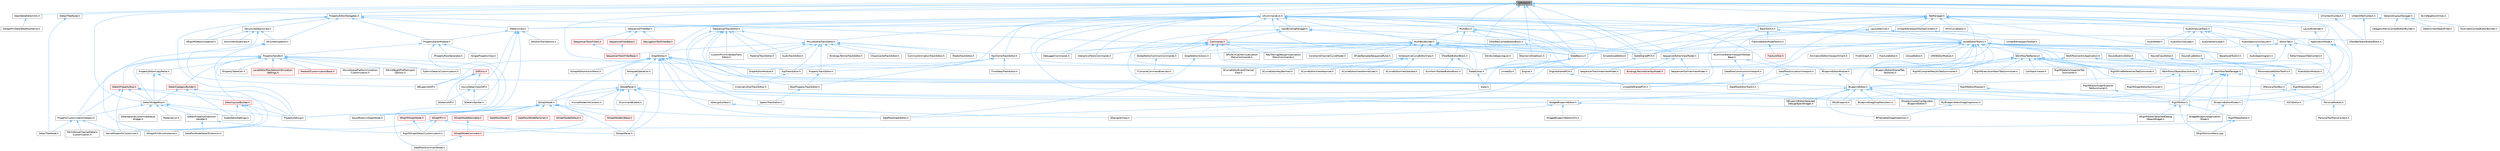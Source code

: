 digraph "UIAction.h"
{
 // INTERACTIVE_SVG=YES
 // LATEX_PDF_SIZE
  bgcolor="transparent";
  edge [fontname=Helvetica,fontsize=10,labelfontname=Helvetica,labelfontsize=10];
  node [fontname=Helvetica,fontsize=10,shape=box,height=0.2,width=0.4];
  Node1 [id="Node000001",label="UIAction.h",height=0.2,width=0.4,color="gray40", fillcolor="grey60", style="filled", fontcolor="black",tooltip=" "];
  Node1 -> Node2 [id="edge1_Node000001_Node000002",dir="back",color="steelblue1",style="solid",tooltip=" "];
  Node2 [id="Node000002",label="DataTableEditorUtils.h",height=0.2,width=0.4,color="grey40", fillcolor="white", style="filled",URL="$d6/d6f/DataTableEditorUtils_8h.html",tooltip=" "];
  Node2 -> Node3 [id="edge2_Node000002_Node000003",dir="back",color="steelblue1",style="solid",tooltip=" "];
  Node3 [id="Node000003",label="SGraphPinDataTableRowName.h",height=0.2,width=0.4,color="grey40", fillcolor="white", style="filled",URL="$d3/d40/SGraphPinDataTableRowName_8h.html",tooltip=" "];
  Node1 -> Node4 [id="edge3_Node000001_Node000004",dir="back",color="steelblue1",style="solid",tooltip=" "];
  Node4 [id="Node000004",label="DetailWidgetRow.h",height=0.2,width=0.4,color="grey40", fillcolor="white", style="filled",URL="$d4/d4d/DetailWidgetRow_8h.html",tooltip=" "];
  Node4 -> Node5 [id="edge4_Node000004_Node000005",dir="back",color="steelblue1",style="solid",tooltip=" "];
  Node5 [id="Node000005",label="AudioEditorSettings.h",height=0.2,width=0.4,color="grey40", fillcolor="white", style="filled",URL="$da/d86/AudioEditorSettings_8h.html",tooltip=" "];
  Node4 -> Node6 [id="edge5_Node000004_Node000006",dir="back",color="steelblue1",style="solid",tooltip=" "];
  Node6 [id="Node000006",label="IDetailPropertyExtension\lHandler.h",height=0.2,width=0.4,color="grey40", fillcolor="white", style="filled",URL="$d6/d81/IDetailPropertyExtensionHandler_8h.html",tooltip=" "];
  Node6 -> Node7 [id="edge6_Node000006_Node000007",dir="back",color="steelblue1",style="solid",tooltip=" "];
  Node7 [id="Node000007",label="DataflowNodeDetailExtension.h",height=0.2,width=0.4,color="grey40", fillcolor="white", style="filled",URL="$d5/d08/DataflowNodeDetailExtension_8h.html",tooltip=" "];
  Node6 -> Node8 [id="edge7_Node000006_Node000008",dir="back",color="steelblue1",style="solid",tooltip=" "];
  Node8 [id="Node000008",label="RigVMGraphDetailCustomization.h",height=0.2,width=0.4,color="grey40", fillcolor="white", style="filled",URL="$da/d8c/RigVMGraphDetailCustomization_8h.html",tooltip=" "];
  Node4 -> Node9 [id="edge8_Node000004_Node000009",dir="back",color="steelblue1",style="solid",tooltip=" "];
  Node9 [id="Node000009",label="MaterialList.h",height=0.2,width=0.4,color="grey40", fillcolor="white", style="filled",URL="$df/d0c/MaterialList_8h.html",tooltip=" "];
  Node4 -> Node10 [id="edge9_Node000004_Node000010",dir="back",color="steelblue1",style="solid",tooltip=" "];
  Node10 [id="Node000010",label="PropertyCustomizationHelpers.h",height=0.2,width=0.4,color="grey40", fillcolor="white", style="filled",URL="$d7/dd0/PropertyCustomizationHelpers_8h.html",tooltip=" "];
  Node10 -> Node11 [id="edge10_Node000010_Node000011",dir="back",color="steelblue1",style="solid",tooltip=" "];
  Node11 [id="Node000011",label="DetailTreeNode.h",height=0.2,width=0.4,color="grey40", fillcolor="white", style="filled",URL="$d8/d32/DetailTreeNode_8h.html",tooltip=" "];
  Node10 -> Node12 [id="edge11_Node000010_Node000012",dir="back",color="steelblue1",style="solid",tooltip=" "];
  Node12 [id="Node000012",label="GameModeInfoCustomizer.h",height=0.2,width=0.4,color="grey40", fillcolor="white", style="filled",URL="$d5/df3/GameModeInfoCustomizer_8h.html",tooltip=" "];
  Node10 -> Node13 [id="edge12_Node000010_Node000013",dir="back",color="steelblue1",style="solid",tooltip=" "];
  Node13 [id="Node000013",label="PerlinNoiseChannelDetails\lCustomization.h",height=0.2,width=0.4,color="grey40", fillcolor="white", style="filled",URL="$d6/df3/PerlinNoiseChannelDetailsCustomization_8h.html",tooltip=" "];
  Node4 -> Node14 [id="edge13_Node000004_Node000014",dir="back",color="steelblue1",style="solid",tooltip=" "];
  Node14 [id="Node000014",label="PropertyEditing.h",height=0.2,width=0.4,color="grey40", fillcolor="white", style="filled",URL="$d9/d30/PropertyEditing_8h.html",tooltip=" "];
  Node4 -> Node15 [id="edge14_Node000004_Node000015",dir="back",color="steelblue1",style="solid",tooltip=" "];
  Node15 [id="Node000015",label="SStandaloneCustomizedValue\lWidget.h",height=0.2,width=0.4,color="grey40", fillcolor="white", style="filled",URL="$d9/dd7/SStandaloneCustomizedValueWidget_8h.html",tooltip=" "];
  Node1 -> Node16 [id="edge15_Node000001_Node000016",dir="back",color="steelblue1",style="solid",tooltip=" "];
  Node16 [id="Node000016",label="DetailsDisplayManager.h",height=0.2,width=0.4,color="grey40", fillcolor="white", style="filled",URL="$d3/db6/DetailsDisplayManager_8h.html",tooltip=" "];
  Node16 -> Node17 [id="edge16_Node000016_Node000017",dir="back",color="steelblue1",style="solid",tooltip=" "];
  Node17 [id="Node000017",label="CategoryMenuComboButtonBuilder.h",height=0.2,width=0.4,color="grey40", fillcolor="white", style="filled",URL="$df/d7b/CategoryMenuComboButtonBuilder_8h.html",tooltip=" "];
  Node16 -> Node18 [id="edge17_Node000016_Node000018",dir="back",color="steelblue1",style="solid",tooltip=" "];
  Node18 [id="Node000018",label="DetailsViewObjectFilter.h",height=0.2,width=0.4,color="grey40", fillcolor="white", style="filled",URL="$db/d34/DetailsViewObjectFilter_8h.html",tooltip=" "];
  Node16 -> Node19 [id="edge18_Node000016_Node000019",dir="back",color="steelblue1",style="solid",tooltip=" "];
  Node19 [id="Node000019",label="IDetailsView.h",height=0.2,width=0.4,color="grey40", fillcolor="white", style="filled",URL="$dd/d11/IDetailsView_8h.html",tooltip=" "];
  Node19 -> Node20 [id="edge19_Node000019_Node000020",dir="back",color="steelblue1",style="solid",tooltip=" "];
  Node20 [id="Node000020",label="AsyncDetailViewDiff.h",height=0.2,width=0.4,color="grey40", fillcolor="white", style="filled",URL="$dc/d54/AsyncDetailViewDiff_8h.html",tooltip=" "];
  Node20 -> Node21 [id="edge20_Node000020_Node000021",dir="back",color="steelblue1",style="solid",tooltip=" "];
  Node21 [id="Node000021",label="SDetailsDiff.h",height=0.2,width=0.4,color="grey40", fillcolor="white", style="filled",URL="$da/d09/SDetailsDiff_8h.html",tooltip=" "];
  Node20 -> Node22 [id="edge21_Node000020_Node000022",dir="back",color="steelblue1",style="solid",tooltip=" "];
  Node22 [id="Node000022",label="SDetailsSplitter.h",height=0.2,width=0.4,color="grey40", fillcolor="white", style="filled",URL="$d5/de5/SDetailsSplitter_8h.html",tooltip=" "];
  Node19 -> Node14 [id="edge22_Node000019_Node000014",dir="back",color="steelblue1",style="solid",tooltip=" "];
  Node19 -> Node23 [id="edge23_Node000019_Node000023",dir="back",color="steelblue1",style="solid",tooltip=" "];
  Node23 [id="Node000023",label="PropertyEditorModule.h",height=0.2,width=0.4,color="grey40", fillcolor="white", style="filled",URL="$d5/d90/PropertyEditorModule_8h.html",tooltip=" "];
  Node23 -> Node24 [id="edge24_Node000023_Node000024",dir="back",color="steelblue1",style="solid",tooltip=" "];
  Node24 [id="Node000024",label="IPropertyRowGenerator.h",height=0.2,width=0.4,color="grey40", fillcolor="white", style="filled",URL="$d0/df2/IPropertyRowGenerator_8h.html",tooltip=" "];
  Node23 -> Node25 [id="edge25_Node000023_Node000025",dir="back",color="steelblue1",style="solid",tooltip=" "];
  Node25 [id="Node000025",label="ISinglePropertyView.h",height=0.2,width=0.4,color="grey40", fillcolor="white", style="filled",URL="$de/d4c/ISinglePropertyView_8h.html",tooltip=" "];
  Node23 -> Node14 [id="edge26_Node000023_Node000014",dir="back",color="steelblue1",style="solid",tooltip=" "];
  Node23 -> Node26 [id="edge27_Node000023_Node000026",dir="back",color="steelblue1",style="solid",tooltip=" "];
  Node26 [id="Node000026",label="PropertyHandle.h",height=0.2,width=0.4,color="grey40", fillcolor="white", style="filled",URL="$d7/d90/PropertyHandle_8h.html",tooltip=" "];
  Node26 -> Node27 [id="edge28_Node000026_Node000027",dir="back",color="steelblue1",style="solid",tooltip=" "];
  Node27 [id="Node000027",label="DetailCategoryBuilder.h",height=0.2,width=0.4,color="red", fillcolor="#FFF0F0", style="filled",URL="$d9/de8/DetailCategoryBuilder_8h.html",tooltip=" "];
  Node27 -> Node5 [id="edge29_Node000027_Node000005",dir="back",color="steelblue1",style="solid",tooltip=" "];
  Node27 -> Node4 [id="edge30_Node000027_Node000004",dir="back",color="steelblue1",style="solid",tooltip=" "];
  Node27 -> Node12 [id="edge31_Node000027_Node000012",dir="back",color="steelblue1",style="solid",tooltip=" "];
  Node27 -> Node14 [id="edge32_Node000027_Node000014",dir="back",color="steelblue1",style="solid",tooltip=" "];
  Node26 -> Node30 [id="edge33_Node000026_Node000030",dir="back",color="steelblue1",style="solid",tooltip=" "];
  Node30 [id="Node000030",label="DetailLayoutBuilder.h",height=0.2,width=0.4,color="red", fillcolor="#FFF0F0", style="filled",URL="$d1/df5/DetailLayoutBuilder_8h.html",tooltip=" "];
  Node30 -> Node5 [id="edge34_Node000030_Node000005",dir="back",color="steelblue1",style="solid",tooltip=" "];
  Node30 -> Node12 [id="edge35_Node000030_Node000012",dir="back",color="steelblue1",style="solid",tooltip=" "];
  Node30 -> Node13 [id="edge36_Node000030_Node000013",dir="back",color="steelblue1",style="solid",tooltip=" "];
  Node30 -> Node14 [id="edge37_Node000030_Node000014",dir="back",color="steelblue1",style="solid",tooltip=" "];
  Node26 -> Node4 [id="edge38_Node000026_Node000004",dir="back",color="steelblue1",style="solid",tooltip=" "];
  Node26 -> Node56 [id="edge39_Node000026_Node000056",dir="back",color="steelblue1",style="solid",tooltip=" "];
  Node56 [id="Node000056",label="DiffUtils.h",height=0.2,width=0.4,color="red", fillcolor="#FFF0F0", style="filled",URL="$d4/d91/DiffUtils_8h.html",tooltip=" "];
  Node56 -> Node20 [id="edge40_Node000056_Node000020",dir="back",color="steelblue1",style="solid",tooltip=" "];
  Node56 -> Node59 [id="edge41_Node000056_Node000059",dir="back",color="steelblue1",style="solid",tooltip=" "];
  Node59 [id="Node000059",label="SBlueprintDiff.h",height=0.2,width=0.4,color="grey40", fillcolor="white", style="filled",URL="$de/d6d/SBlueprintDiff_8h.html",tooltip=" "];
  Node56 -> Node21 [id="edge42_Node000056_Node000021",dir="back",color="steelblue1",style="solid",tooltip=" "];
  Node56 -> Node22 [id="edge43_Node000056_Node000022",dir="back",color="steelblue1",style="solid",tooltip=" "];
  Node26 -> Node61 [id="edge44_Node000026_Node000061",dir="back",color="steelblue1",style="solid",tooltip=" "];
  Node61 [id="Node000061",label="IDetailPropertyRow.h",height=0.2,width=0.4,color="red", fillcolor="#FFF0F0", style="filled",URL="$de/d40/IDetailPropertyRow_8h.html",tooltip=" "];
  Node61 -> Node30 [id="edge45_Node000061_Node000030",dir="back",color="steelblue1",style="solid",tooltip=" "];
  Node61 -> Node4 [id="edge46_Node000061_Node000004",dir="back",color="steelblue1",style="solid",tooltip=" "];
  Node61 -> Node12 [id="edge47_Node000061_Node000012",dir="back",color="steelblue1",style="solid",tooltip=" "];
  Node61 -> Node10 [id="edge48_Node000061_Node000010",dir="back",color="steelblue1",style="solid",tooltip=" "];
  Node61 -> Node14 [id="edge49_Node000061_Node000014",dir="back",color="steelblue1",style="solid",tooltip=" "];
  Node26 -> Node63 [id="edge50_Node000026_Node000063",dir="back",color="steelblue1",style="solid",tooltip=" "];
  Node63 [id="Node000063",label="IPropertyTableCell.h",height=0.2,width=0.4,color="grey40", fillcolor="white", style="filled",URL="$d1/dbb/IPropertyTableCell_8h.html",tooltip=" "];
  Node26 -> Node64 [id="edge51_Node000026_Node000064",dir="back",color="steelblue1",style="solid",tooltip=" "];
  Node64 [id="Node000064",label="LevelEditorPlayNetworkEmulation\lSettings.h",height=0.2,width=0.4,color="red", fillcolor="#FFF0F0", style="filled",URL="$d4/d35/LevelEditorPlayNetworkEmulationSettings_8h.html",tooltip=" "];
  Node26 -> Node69 [id="edge52_Node000026_Node000069",dir="back",color="steelblue1",style="solid",tooltip=" "];
  Node69 [id="Node000069",label="MediaIOCustomizationBase.h",height=0.2,width=0.4,color="red", fillcolor="#FFF0F0", style="filled",URL="$d2/dd0/MediaIOCustomizationBase_8h.html",tooltip=" "];
  Node26 -> Node75 [id="edge53_Node000026_Node000075",dir="back",color="steelblue1",style="solid",tooltip=" "];
  Node75 [id="Node000075",label="MovieScenePlatformCondition\lCustomization.h",height=0.2,width=0.4,color="grey40", fillcolor="white", style="filled",URL="$d3/d92/MovieScenePlatformConditionCustomization_8h.html",tooltip=" "];
  Node26 -> Node10 [id="edge54_Node000026_Node000010",dir="back",color="steelblue1",style="solid",tooltip=" "];
  Node26 -> Node14 [id="edge55_Node000026_Node000014",dir="back",color="steelblue1",style="solid",tooltip=" "];
  Node26 -> Node76 [id="edge56_Node000026_Node000076",dir="back",color="steelblue1",style="solid",tooltip=" "];
  Node76 [id="Node000076",label="PropertyEditorCopyPaste.h",height=0.2,width=0.4,color="grey40", fillcolor="white", style="filled",URL="$d2/de2/PropertyEditorCopyPaste_8h.html",tooltip=" "];
  Node76 -> Node27 [id="edge57_Node000076_Node000027",dir="back",color="steelblue1",style="solid",tooltip=" "];
  Node76 -> Node4 [id="edge58_Node000076_Node000004",dir="back",color="steelblue1",style="solid",tooltip=" "];
  Node26 -> Node77 [id="edge59_Node000026_Node000077",dir="back",color="steelblue1",style="solid",tooltip=" "];
  Node77 [id="Node000077",label="SSkinWeightProfileImport\lOptions.h",height=0.2,width=0.4,color="grey40", fillcolor="white", style="filled",URL="$d9/d21/SSkinWeightProfileImportOptions_8h.html",tooltip=" "];
  Node26 -> Node78 [id="edge60_Node000026_Node000078",dir="back",color="steelblue1",style="solid",tooltip=" "];
  Node78 [id="Node000078",label="SubmixDetailsCustomization.h",height=0.2,width=0.4,color="grey40", fillcolor="white", style="filled",URL="$d8/d24/SubmixDetailsCustomization_8h.html",tooltip=" "];
  Node19 -> Node22 [id="edge61_Node000019_Node000022",dir="back",color="steelblue1",style="solid",tooltip=" "];
  Node19 -> Node79 [id="edge62_Node000019_Node000079",dir="back",color="steelblue1",style="solid",tooltip=" "];
  Node79 [id="Node000079",label="SMotionTrailOptions.h",height=0.2,width=0.4,color="grey40", fillcolor="white", style="filled",URL="$d2/d53/SMotionTrailOptions_8h.html",tooltip=" "];
  Node16 -> Node80 [id="edge63_Node000016_Node000080",dir="back",color="steelblue1",style="solid",tooltip=" "];
  Node80 [id="Node000080",label="OverridesComboButtonBuilder.h",height=0.2,width=0.4,color="grey40", fillcolor="white", style="filled",URL="$d5/dac/OverridesComboButtonBuilder_8h.html",tooltip=" "];
  Node1 -> Node81 [id="edge64_Node000001_Node000081",dir="back",color="steelblue1",style="solid",tooltip=" "];
  Node81 [id="Node000081",label="IDetailTreeNode.h",height=0.2,width=0.4,color="grey40", fillcolor="white", style="filled",URL="$d3/d98/IDetailTreeNode_8h.html",tooltip=" "];
  Node81 -> Node11 [id="edge65_Node000081_Node000011",dir="back",color="steelblue1",style="solid",tooltip=" "];
  Node1 -> Node82 [id="edge66_Node000001_Node000082",dir="back",color="steelblue1",style="solid",tooltip=" "];
  Node82 [id="Node000082",label="KeyframeTrackEditor.h",height=0.2,width=0.4,color="grey40", fillcolor="white", style="filled",URL="$dd/d47/KeyframeTrackEditor_8h.html",tooltip=" "];
  Node82 -> Node83 [id="edge67_Node000082_Node000083",dir="back",color="steelblue1",style="solid",tooltip=" "];
  Node83 [id="Node000083",label="BoolPropertyTrackEditor.h",height=0.2,width=0.4,color="grey40", fillcolor="white", style="filled",URL="$db/d07/BoolPropertyTrackEditor_8h.html",tooltip=" "];
  Node83 -> Node84 [id="edge68_Node000083_Node000084",dir="back",color="steelblue1",style="solid",tooltip=" "];
  Node84 [id="Node000084",label="SpawnTrackEditor.h",height=0.2,width=0.4,color="grey40", fillcolor="white", style="filled",URL="$d5/dac/SpawnTrackEditor_8h.html",tooltip=" "];
  Node82 -> Node85 [id="edge69_Node000082_Node000085",dir="back",color="steelblue1",style="solid",tooltip=" "];
  Node85 [id="Node000085",label="PropertyTrackEditor.h",height=0.2,width=0.4,color="grey40", fillcolor="white", style="filled",URL="$da/d9a/PropertyTrackEditor_8h.html",tooltip=" "];
  Node85 -> Node83 [id="edge70_Node000085_Node000083",dir="back",color="steelblue1",style="solid",tooltip=" "];
  Node82 -> Node86 [id="edge71_Node000082_Node000086",dir="back",color="steelblue1",style="solid",tooltip=" "];
  Node86 [id="Node000086",label="SubTrackEditor.h",height=0.2,width=0.4,color="grey40", fillcolor="white", style="filled",URL="$d8/d5b/SubTrackEditor_8h.html",tooltip=" "];
  Node86 -> Node87 [id="edge72_Node000086_Node000087",dir="back",color="steelblue1",style="solid",tooltip=" "];
  Node87 [id="Node000087",label="CinematicShotTrackEditor.h",height=0.2,width=0.4,color="grey40", fillcolor="white", style="filled",URL="$d3/d0c/CinematicShotTrackEditor_8h.html",tooltip=" "];
  Node82 -> Node88 [id="edge73_Node000082_Node000088",dir="back",color="steelblue1",style="solid",tooltip=" "];
  Node88 [id="Node000088",label="TimeWarpTrackEditor.h",height=0.2,width=0.4,color="grey40", fillcolor="white", style="filled",URL="$dc/d2e/TimeWarpTrackEditor_8h.html",tooltip=" "];
  Node1 -> Node89 [id="edge74_Node000001_Node000089",dir="back",color="steelblue1",style="solid",tooltip=" "];
  Node89 [id="Node000089",label="MultiBox.h",height=0.2,width=0.4,color="grey40", fillcolor="white", style="filled",URL="$d5/d73/MultiBox_8h.html",tooltip=" "];
  Node89 -> Node90 [id="edge75_Node000089_Node000090",dir="back",color="steelblue1",style="solid",tooltip=" "];
  Node90 [id="Node000090",label="MultiBoxBuilder.h",height=0.2,width=0.4,color="grey40", fillcolor="white", style="filled",URL="$d5/d36/MultiBoxBuilder_8h.html",tooltip=" "];
  Node90 -> Node91 [id="edge76_Node000090_Node000091",dir="back",color="steelblue1",style="solid",tooltip=" "];
  Node91 [id="Node000091",label="ConstraintChannelCurveModel.h",height=0.2,width=0.4,color="grey40", fillcolor="white", style="filled",URL="$d9/d5f/ConstraintChannelCurveModel_8h.html",tooltip=" "];
  Node90 -> Node92 [id="edge77_Node000090_Node000092",dir="back",color="steelblue1",style="solid",tooltip=" "];
  Node92 [id="Node000092",label="GPUSkinCacheVisualization\lMenuCommands.h",height=0.2,width=0.4,color="grey40", fillcolor="white", style="filled",URL="$d4/d2e/GPUSkinCacheVisualizationMenuCommands_8h.html",tooltip=" "];
  Node90 -> Node93 [id="edge78_Node000090_Node000093",dir="back",color="steelblue1",style="solid",tooltip=" "];
  Node93 [id="Node000093",label="GraphEditorActions.h",height=0.2,width=0.4,color="grey40", fillcolor="white", style="filled",URL="$db/df3/GraphEditorActions_8h.html",tooltip=" "];
  Node93 -> Node94 [id="edge79_Node000093_Node000094",dir="back",color="steelblue1",style="solid",tooltip=" "];
  Node94 [id="Node000094",label="DataflowGraphEditor.h",height=0.2,width=0.4,color="grey40", fillcolor="white", style="filled",URL="$d4/dfa/DataflowGraphEditor_8h.html",tooltip=" "];
  Node90 -> Node82 [id="edge80_Node000090_Node000082",dir="back",color="steelblue1",style="solid",tooltip=" "];
  Node90 -> Node95 [id="edge81_Node000090_Node000095",dir="back",color="steelblue1",style="solid",tooltip=" "];
  Node95 [id="Node000095",label="RayTracingDebugVisualization\lMenuCommands.h",height=0.2,width=0.4,color="grey40", fillcolor="white", style="filled",URL="$de/d4c/RayTracingDebugVisualizationMenuCommands_8h.html",tooltip=" "];
  Node90 -> Node96 [id="edge82_Node000090_Node000096",dir="back",color="steelblue1",style="solid",tooltip=" "];
  Node96 [id="Node000096",label="SCommonEditorViewportToolbar\lBase.h",height=0.2,width=0.4,color="grey40", fillcolor="white", style="filled",URL="$d0/d79/SCommonEditorViewportToolbarBase_8h.html",tooltip=" "];
  Node96 -> Node97 [id="edge83_Node000096_Node000097",dir="back",color="steelblue1",style="solid",tooltip=" "];
  Node97 [id="Node000097",label="DataflowConstructionViewport.h",height=0.2,width=0.4,color="grey40", fillcolor="white", style="filled",URL="$de/d97/DataflowConstructionViewport_8h.html",tooltip=" "];
  Node97 -> Node52 [id="edge84_Node000097_Node000052",dir="back",color="steelblue1",style="solid",tooltip=" "];
  Node52 [id="Node000052",label="DataflowEditorToolkit.h",height=0.2,width=0.4,color="grey40", fillcolor="white", style="filled",URL="$d8/d80/DataflowEditorToolkit_8h.html",tooltip=" "];
  Node96 -> Node98 [id="edge85_Node000096_Node000098",dir="back",color="steelblue1",style="solid",tooltip=" "];
  Node98 [id="Node000098",label="DataflowSimulationViewport.h",height=0.2,width=0.4,color="grey40", fillcolor="white", style="filled",URL="$d5/d71/DataflowSimulationViewport_8h.html",tooltip=" "];
  Node98 -> Node52 [id="edge86_Node000098_Node000052",dir="back",color="steelblue1",style="solid",tooltip=" "];
  Node90 -> Node99 [id="edge87_Node000090_Node000099",dir="back",color="steelblue1",style="solid",tooltip=" "];
  Node99 [id="Node000099",label="SFixedSampledSequenceRuler.h",height=0.2,width=0.4,color="grey40", fillcolor="white", style="filled",URL="$d8/db1/SFixedSampledSequenceRuler_8h.html",tooltip=" "];
  Node90 -> Node100 [id="edge88_Node000090_Node000100",dir="back",color="steelblue1",style="solid",tooltip=" "];
  Node100 [id="Node000100",label="SGridLineSpacingList.h",height=0.2,width=0.4,color="grey40", fillcolor="white", style="filled",URL="$db/d48/SGridLineSpacingList_8h.html",tooltip=" "];
  Node90 -> Node101 [id="edge89_Node000090_Node000101",dir="back",color="steelblue1",style="solid",tooltip=" "];
  Node101 [id="Node000101",label="SInteractiveCurveEditorView.h",height=0.2,width=0.4,color="grey40", fillcolor="white", style="filled",URL="$d2/dd9/SInteractiveCurveEditorView_8h.html",tooltip=" "];
  Node101 -> Node102 [id="edge90_Node000101_Node000102",dir="back",color="steelblue1",style="solid",tooltip=" "];
  Node102 [id="Node000102",label="SCurveEditorEventChannel\lView.h",height=0.2,width=0.4,color="grey40", fillcolor="white", style="filled",URL="$d9/df1/SCurveEditorEventChannelView_8h.html",tooltip=" "];
  Node101 -> Node103 [id="edge91_Node000101_Node000103",dir="back",color="steelblue1",style="solid",tooltip=" "];
  Node103 [id="Node000103",label="SCurveEditorKeyBarView.h",height=0.2,width=0.4,color="grey40", fillcolor="white", style="filled",URL="$d8/d9c/SCurveEditorKeyBarView_8h.html",tooltip=" "];
  Node101 -> Node104 [id="edge92_Node000101_Node000104",dir="back",color="steelblue1",style="solid",tooltip=" "];
  Node104 [id="Node000104",label="SCurveEditorViewAbsolute.h",height=0.2,width=0.4,color="grey40", fillcolor="white", style="filled",URL="$d0/d52/SCurveEditorViewAbsolute_8h.html",tooltip=" "];
  Node101 -> Node105 [id="edge93_Node000101_Node000105",dir="back",color="steelblue1",style="solid",tooltip=" "];
  Node105 [id="Node000105",label="SCurveEditorViewNormalized.h",height=0.2,width=0.4,color="grey40", fillcolor="white", style="filled",URL="$d5/de3/SCurveEditorViewNormalized_8h.html",tooltip=" "];
  Node101 -> Node106 [id="edge94_Node000101_Node000106",dir="back",color="steelblue1",style="solid",tooltip=" "];
  Node106 [id="Node000106",label="SCurveEditorViewStacked.h",height=0.2,width=0.4,color="grey40", fillcolor="white", style="filled",URL="$d0/d5a/SCurveEditorViewStacked_8h.html",tooltip=" "];
  Node90 -> Node107 [id="edge95_Node000090_Node000107",dir="back",color="steelblue1",style="solid",tooltip=" "];
  Node107 [id="Node000107",label="SNumericDropDown.h",height=0.2,width=0.4,color="grey40", fillcolor="white", style="filled",URL="$d3/d12/SNumericDropDown_8h.html",tooltip=" "];
  Node90 -> Node108 [id="edge96_Node000090_Node000108",dir="back",color="steelblue1",style="solid",tooltip=" "];
  Node108 [id="Node000108",label="SToolBarButtonBlock.h",height=0.2,width=0.4,color="grey40", fillcolor="white", style="filled",URL="$d9/d9a/SToolBarButtonBlock_8h.html",tooltip=" "];
  Node108 -> Node109 [id="edge97_Node000108_Node000109",dir="back",color="steelblue1",style="solid",tooltip=" "];
  Node109 [id="Node000109",label="SUniformToolbarButtonBlock.h",height=0.2,width=0.4,color="grey40", fillcolor="white", style="filled",URL="$d2/d40/SUniformToolbarButtonBlock_8h.html",tooltip=" "];
  Node108 -> Node110 [id="edge98_Node000108_Node000110",dir="back",color="steelblue1",style="solid",tooltip=" "];
  Node110 [id="Node000110",label="SlateExtras.h",height=0.2,width=0.4,color="grey40", fillcolor="white", style="filled",URL="$d8/dec/SlateExtras_8h.html",tooltip=" "];
  Node110 -> Node111 [id="edge99_Node000110_Node000111",dir="back",color="steelblue1",style="solid",tooltip=" "];
  Node111 [id="Node000111",label="Slate.h",height=0.2,width=0.4,color="grey40", fillcolor="white", style="filled",URL="$d2/dc0/Slate_8h.html",tooltip=" "];
  Node90 -> Node112 [id="edge100_Node000090_Node000112",dir="back",color="steelblue1",style="solid",tooltip=" "];
  Node112 [id="Node000112",label="SlateBasics.h",height=0.2,width=0.4,color="grey40", fillcolor="white", style="filled",URL="$da/d2f/SlateBasics_8h.html",tooltip=" "];
  Node112 -> Node113 [id="edge101_Node000112_Node000113",dir="back",color="steelblue1",style="solid",tooltip=" "];
  Node113 [id="Node000113",label="Engine.h",height=0.2,width=0.4,color="grey40", fillcolor="white", style="filled",URL="$d1/d34/Public_2Engine_8h.html",tooltip=" "];
  Node112 -> Node111 [id="edge102_Node000112_Node000111",dir="back",color="steelblue1",style="solid",tooltip=" "];
  Node112 -> Node110 [id="edge103_Node000112_Node000110",dir="back",color="steelblue1",style="solid",tooltip=" "];
  Node112 -> Node67 [id="edge104_Node000112_Node000067",dir="back",color="steelblue1",style="solid",tooltip=" "];
  Node67 [id="Node000067",label="UnrealEd.h",height=0.2,width=0.4,color="grey40", fillcolor="white", style="filled",URL="$d2/d5f/UnrealEd_8h.html",tooltip=" "];
  Node90 -> Node110 [id="edge105_Node000090_Node000110",dir="back",color="steelblue1",style="solid",tooltip=" "];
  Node90 -> Node114 [id="edge106_Node000090_Node000114",dir="back",color="steelblue1",style="solid",tooltip=" "];
  Node114 [id="Node000114",label="SlateSharedPCH.h",height=0.2,width=0.4,color="grey40", fillcolor="white", style="filled",URL="$d1/dfc/SlateSharedPCH_8h.html",tooltip=" "];
  Node114 -> Node115 [id="edge107_Node000114_Node000115",dir="back",color="steelblue1",style="solid",tooltip=" "];
  Node115 [id="Node000115",label="EngineSharedPCH.h",height=0.2,width=0.4,color="grey40", fillcolor="white", style="filled",URL="$dc/dbb/EngineSharedPCH_8h.html",tooltip=" "];
  Node115 -> Node68 [id="edge108_Node000115_Node000068",dir="back",color="steelblue1",style="solid",tooltip=" "];
  Node68 [id="Node000068",label="UnrealEdSharedPCH.h",height=0.2,width=0.4,color="grey40", fillcolor="white", style="filled",URL="$d1/de6/UnrealEdSharedPCH_8h.html",tooltip=" "];
  Node89 -> Node108 [id="edge109_Node000089_Node000108",dir="back",color="steelblue1",style="solid",tooltip=" "];
  Node89 -> Node116 [id="edge110_Node000089_Node000116",dir="back",color="steelblue1",style="solid",tooltip=" "];
  Node116 [id="Node000116",label="SToolBarComboButtonBlock.h",height=0.2,width=0.4,color="grey40", fillcolor="white", style="filled",URL="$d9/d77/SToolBarComboButtonBlock_8h.html",tooltip=" "];
  Node116 -> Node110 [id="edge111_Node000116_Node000110",dir="back",color="steelblue1",style="solid",tooltip=" "];
  Node89 -> Node117 [id="edge112_Node000089_Node000117",dir="back",color="steelblue1",style="solid",tooltip=" "];
  Node117 [id="Node000117",label="SToolBarStackButtonBlock.h",height=0.2,width=0.4,color="grey40", fillcolor="white", style="filled",URL="$d2/d83/SToolBarStackButtonBlock_8h.html",tooltip=" "];
  Node89 -> Node112 [id="edge113_Node000089_Node000112",dir="back",color="steelblue1",style="solid",tooltip=" "];
  Node89 -> Node110 [id="edge114_Node000089_Node000110",dir="back",color="steelblue1",style="solid",tooltip=" "];
  Node1 -> Node118 [id="edge115_Node000001_Node000118",dir="back",color="steelblue1",style="solid",tooltip=" "];
  Node118 [id="Node000118",label="PropertyEditorDelegates.h",height=0.2,width=0.4,color="grey40", fillcolor="white", style="filled",URL="$db/dfa/PropertyEditorDelegates_8h.html",tooltip=" "];
  Node118 -> Node19 [id="edge116_Node000118_Node000019",dir="back",color="steelblue1",style="solid",tooltip=" "];
  Node118 -> Node119 [id="edge117_Node000118_Node000119",dir="back",color="steelblue1",style="solid",tooltip=" "];
  Node119 [id="Node000119",label="IStructureDetailsView.h",height=0.2,width=0.4,color="grey40", fillcolor="white", style="filled",URL="$da/dd7/IStructureDetailsView_8h.html",tooltip=" "];
  Node119 -> Node120 [id="edge118_Node000119_Node000120",dir="back",color="steelblue1",style="solid",tooltip=" "];
  Node120 [id="Node000120",label="SAnimAttributeView.h",height=0.2,width=0.4,color="grey40", fillcolor="white", style="filled",URL="$df/d42/SAnimAttributeView_8h.html",tooltip=" "];
  Node119 -> Node121 [id="edge119_Node000119_Node000121",dir="back",color="steelblue1",style="solid",tooltip=" "];
  Node121 [id="Node000121",label="SGraphPinStructInstance.h",height=0.2,width=0.4,color="grey40", fillcolor="white", style="filled",URL="$db/d8b/SGraphPinStructInstance_8h.html",tooltip=" "];
  Node119 -> Node122 [id="edge120_Node000119_Node000122",dir="back",color="steelblue1",style="solid",tooltip=" "];
  Node122 [id="Node000122",label="SKismetInspector.h",height=0.2,width=0.4,color="grey40", fillcolor="white", style="filled",URL="$db/dd1/SKismetInspector_8h.html",tooltip=" "];
  Node122 -> Node123 [id="edge121_Node000122_Node000123",dir="back",color="steelblue1",style="solid",tooltip=" "];
  Node123 [id="Node000123",label="BlueprintEditor.h",height=0.2,width=0.4,color="grey40", fillcolor="white", style="filled",URL="$df/d7d/BlueprintEditor_8h.html",tooltip=" "];
  Node123 -> Node124 [id="edge122_Node000123_Node000124",dir="back",color="steelblue1",style="solid",tooltip=" "];
  Node124 [id="Node000124",label="BPVariableDragDropAction.h",height=0.2,width=0.4,color="grey40", fillcolor="white", style="filled",URL="$dd/d23/BPVariableDragDropAction_8h.html",tooltip=" "];
  Node123 -> Node125 [id="edge123_Node000123_Node000125",dir="back",color="steelblue1",style="solid",tooltip=" "];
  Node125 [id="Node000125",label="BlueprintDragDropMenuItem.h",height=0.2,width=0.4,color="grey40", fillcolor="white", style="filled",URL="$dc/deb/BlueprintDragDropMenuItem_8h.html",tooltip=" "];
  Node123 -> Node126 [id="edge124_Node000123_Node000126",dir="back",color="steelblue1",style="solid",tooltip=" "];
  Node126 [id="Node000126",label="BlueprintEditorModes.h",height=0.2,width=0.4,color="grey40", fillcolor="white", style="filled",URL="$d9/d70/BlueprintEditorModes_8h.html",tooltip=" "];
  Node126 -> Node127 [id="edge125_Node000126_Node000127",dir="back",color="steelblue1",style="solid",tooltip=" "];
  Node127 [id="Node000127",label="WidgetBlueprintApplication\lMode.h",height=0.2,width=0.4,color="grey40", fillcolor="white", style="filled",URL="$d3/d40/WidgetBlueprintApplicationMode_8h.html",tooltip=" "];
  Node123 -> Node128 [id="edge126_Node000123_Node000128",dir="back",color="steelblue1",style="solid",tooltip=" "];
  Node128 [id="Node000128",label="IDisplayClusterConfigurator\lBlueprintEditor.h",height=0.2,width=0.4,color="grey40", fillcolor="white", style="filled",URL="$dd/d4b/IDisplayClusterConfiguratorBlueprintEditor_8h.html",tooltip=" "];
  Node123 -> Node129 [id="edge127_Node000123_Node000129",dir="back",color="steelblue1",style="solid",tooltip=" "];
  Node129 [id="Node000129",label="MyBlueprintItemDragDropAction.h",height=0.2,width=0.4,color="grey40", fillcolor="white", style="filled",URL="$da/d11/MyBlueprintItemDragDropAction_8h.html",tooltip=" "];
  Node129 -> Node124 [id="edge128_Node000129_Node000124",dir="back",color="steelblue1",style="solid",tooltip=" "];
  Node123 -> Node130 [id="edge129_Node000123_Node000130",dir="back",color="steelblue1",style="solid",tooltip=" "];
  Node130 [id="Node000130",label="SBlueprintEditorSelected\lDebugObjectWidget.h",height=0.2,width=0.4,color="grey40", fillcolor="white", style="filled",URL="$de/d6c/SBlueprintEditorSelectedDebugObjectWidget_8h.html",tooltip=" "];
  Node123 -> Node131 [id="edge130_Node000123_Node000131",dir="back",color="steelblue1",style="solid",tooltip=" "];
  Node131 [id="Node000131",label="SMyBlueprint.h",height=0.2,width=0.4,color="grey40", fillcolor="white", style="filled",URL="$d3/d34/SMyBlueprint_8h.html",tooltip=" "];
  Node123 -> Node132 [id="edge131_Node000123_Node000132",dir="back",color="steelblue1",style="solid",tooltip=" "];
  Node132 [id="Node000132",label="SSCSEditor.h",height=0.2,width=0.4,color="grey40", fillcolor="white", style="filled",URL="$d0/d2e/SSCSEditor_8h.html",tooltip=" "];
  Node123 -> Node133 [id="edge132_Node000123_Node000133",dir="back",color="steelblue1",style="solid",tooltip=" "];
  Node133 [id="Node000133",label="WidgetBlueprintEditor.h",height=0.2,width=0.4,color="grey40", fillcolor="white", style="filled",URL="$d6/d04/WidgetBlueprintEditor_8h.html",tooltip=" "];
  Node133 -> Node66 [id="edge133_Node000133_Node000066",dir="back",color="steelblue1",style="solid",tooltip=" "];
  Node66 [id="Node000066",label="SDesignerView.h",height=0.2,width=0.4,color="grey40", fillcolor="white", style="filled",URL="$d2/d14/SDesignerView_8h.html",tooltip=" "];
  Node133 -> Node127 [id="edge134_Node000133_Node000127",dir="back",color="steelblue1",style="solid",tooltip=" "];
  Node133 -> Node134 [id="edge135_Node000133_Node000134",dir="back",color="steelblue1",style="solid",tooltip=" "];
  Node134 [id="Node000134",label="WidgetBlueprintEditorUtils.h",height=0.2,width=0.4,color="grey40", fillcolor="white", style="filled",URL="$d9/df7/WidgetBlueprintEditorUtils_8h.html",tooltip=" "];
  Node122 -> Node59 [id="edge136_Node000122_Node000059",dir="back",color="steelblue1",style="solid",tooltip=" "];
  Node119 -> Node135 [id="edge137_Node000119_Node000135",dir="back",color="steelblue1",style="solid",tooltip=" "];
  Node135 [id="Node000135",label="SRigVMDetailsInspector.h",height=0.2,width=0.4,color="grey40", fillcolor="white", style="filled",URL="$df/dfb/SRigVMDetailsInspector_8h.html",tooltip=" "];
  Node118 -> Node14 [id="edge138_Node000118_Node000014",dir="back",color="steelblue1",style="solid",tooltip=" "];
  Node118 -> Node23 [id="edge139_Node000118_Node000023",dir="back",color="steelblue1",style="solid",tooltip=" "];
  Node118 -> Node122 [id="edge140_Node000118_Node000122",dir="back",color="steelblue1",style="solid",tooltip=" "];
  Node118 -> Node135 [id="edge141_Node000118_Node000135",dir="back",color="steelblue1",style="solid",tooltip=" "];
  Node118 -> Node136 [id="edge142_Node000118_Node000136",dir="back",color="steelblue1",style="solid",tooltip=" "];
  Node136 [id="Node000136",label="SimpleAssetEditor.h",height=0.2,width=0.4,color="grey40", fillcolor="white", style="filled",URL="$da/d6e/SimpleAssetEditor_8h.html",tooltip=" "];
  Node1 -> Node100 [id="edge143_Node000001_Node000100",dir="back",color="steelblue1",style="solid",tooltip=" "];
  Node1 -> Node107 [id="edge144_Node000001_Node000107",dir="back",color="steelblue1",style="solid",tooltip=" "];
  Node1 -> Node132 [id="edge145_Node000001_Node000132",dir="back",color="steelblue1",style="solid",tooltip=" "];
  Node1 -> Node137 [id="edge146_Node000001_Node000137",dir="back",color="steelblue1",style="solid",tooltip=" "];
  Node137 [id="Node000137",label="SkinWeightsUtilities.h",height=0.2,width=0.4,color="grey40", fillcolor="white", style="filled",URL="$d1/d40/SkinWeightsUtilities_8h.html",tooltip=" "];
  Node1 -> Node112 [id="edge147_Node000001_Node000112",dir="back",color="steelblue1",style="solid",tooltip=" "];
  Node1 -> Node110 [id="edge148_Node000001_Node000110",dir="back",color="steelblue1",style="solid",tooltip=" "];
  Node1 -> Node114 [id="edge149_Node000001_Node000114",dir="back",color="steelblue1",style="solid",tooltip=" "];
  Node1 -> Node138 [id="edge150_Node000001_Node000138",dir="back",color="steelblue1",style="solid",tooltip=" "];
  Node138 [id="Node000138",label="TabManager.h",height=0.2,width=0.4,color="grey40", fillcolor="white", style="filled",URL="$db/d9a/TabManager_8h.html",tooltip=" "];
  Node138 -> Node139 [id="edge151_Node000138_Node000139",dir="back",color="steelblue1",style="solid",tooltip=" "];
  Node139 [id="Node000139",label="ApplicationMode.h",height=0.2,width=0.4,color="grey40", fillcolor="white", style="filled",URL="$df/d11/ApplicationMode_8h.html",tooltip=" "];
  Node139 -> Node126 [id="edge152_Node000139_Node000126",dir="back",color="steelblue1",style="solid",tooltip=" "];
  Node139 -> Node140 [id="edge153_Node000139_Node000140",dir="back",color="steelblue1",style="solid",tooltip=" "];
  Node140 [id="Node000140",label="RigVMNewEditorMode.h",height=0.2,width=0.4,color="grey40", fillcolor="white", style="filled",URL="$de/d0a/RigVMNewEditorMode_8h.html",tooltip=" "];
  Node140 -> Node141 [id="edge154_Node000140_Node000141",dir="back",color="steelblue1",style="solid",tooltip=" "];
  Node141 [id="Node000141",label="RigVMEditor.h",height=0.2,width=0.4,color="grey40", fillcolor="white", style="filled",URL="$d3/d13/RigVMEditor_8h.html",tooltip=" "];
  Node141 -> Node142 [id="edge155_Node000141_Node000142",dir="back",color="steelblue1",style="solid",tooltip=" "];
  Node142 [id="Node000142",label="RigVMNewEditor.h",height=0.2,width=0.4,color="grey40", fillcolor="white", style="filled",URL="$df/dd1/RigVMNewEditor_8h.html",tooltip=" "];
  Node142 -> Node8 [id="edge156_Node000142_Node000008",dir="back",color="steelblue1",style="solid",tooltip=" "];
  Node142 -> Node143 [id="edge157_Node000142_Node000143",dir="back",color="steelblue1",style="solid",tooltip=" "];
  Node143 [id="Node000143",label="SRigVMActionMenu.cpp",height=0.2,width=0.4,color="grey40", fillcolor="white", style="filled",URL="$dc/d4c/SRigVMActionMenu_8cpp.html",tooltip=" "];
  Node141 -> Node143 [id="edge158_Node000141_Node000143",dir="back",color="steelblue1",style="solid",tooltip=" "];
  Node141 -> Node144 [id="edge159_Node000141_Node000144",dir="back",color="steelblue1",style="solid",tooltip=" "];
  Node144 [id="Node000144",label="SRigVMEditorSelectedDebug\lObjectWidget.h",height=0.2,width=0.4,color="grey40", fillcolor="white", style="filled",URL="$d9/dcd/SRigVMEditorSelectedDebugObjectWidget_8h.html",tooltip=" "];
  Node138 -> Node145 [id="edge160_Node000138_Node000145",dir="back",color="steelblue1",style="solid",tooltip=" "];
  Node145 [id="Node000145",label="AssetEditorToolkit.h",height=0.2,width=0.4,color="grey40", fillcolor="white", style="filled",URL="$d9/d8b/AssetEditorToolkit_8h.html",tooltip=" "];
  Node145 -> Node146 [id="edge161_Node000145_Node000146",dir="back",color="steelblue1",style="solid",tooltip=" "];
  Node146 [id="Node000146",label="AnimationEditorViewportClient.h",height=0.2,width=0.4,color="grey40", fillcolor="white", style="filled",URL="$d1/d45/AnimationEditorViewportClient_8h.html",tooltip=" "];
  Node145 -> Node147 [id="edge162_Node000145_Node000147",dir="back",color="steelblue1",style="solid",tooltip=" "];
  Node147 [id="Node000147",label="AudioEditorModule.h",height=0.2,width=0.4,color="grey40", fillcolor="white", style="filled",URL="$d4/d28/AudioEditorModule_8h.html",tooltip=" "];
  Node145 -> Node148 [id="edge163_Node000145_Node000148",dir="back",color="steelblue1",style="solid",tooltip=" "];
  Node148 [id="Node000148",label="BaseAssetToolkit.h",height=0.2,width=0.4,color="grey40", fillcolor="white", style="filled",URL="$d4/d85/BaseAssetToolkit_8h.html",tooltip=" "];
  Node145 -> Node123 [id="edge164_Node000145_Node000123",dir="back",color="steelblue1",style="solid",tooltip=" "];
  Node145 -> Node149 [id="edge165_Node000145_Node000149",dir="back",color="steelblue1",style="solid",tooltip=" "];
  Node149 [id="Node000149",label="BlueprintEditorModule.h",height=0.2,width=0.4,color="grey40", fillcolor="white", style="filled",URL="$df/d39/BlueprintEditorModule_8h.html",tooltip=" "];
  Node149 -> Node123 [id="edge166_Node000149_Node000123",dir="back",color="steelblue1",style="solid",tooltip=" "];
  Node145 -> Node150 [id="edge167_Node000145_Node000150",dir="back",color="steelblue1",style="solid",tooltip=" "];
  Node150 [id="Node000150",label="BlueprintEditorSharedTab\lFactories.h",height=0.2,width=0.4,color="grey40", fillcolor="white", style="filled",URL="$d3/d15/BlueprintEditorSharedTabFactories_8h.html",tooltip=" "];
  Node145 -> Node151 [id="edge168_Node000145_Node000151",dir="back",color="steelblue1",style="solid",tooltip=" "];
  Node151 [id="Node000151",label="FindInGraph.h",height=0.2,width=0.4,color="grey40", fillcolor="white", style="filled",URL="$de/d36/FindInGraph_8h.html",tooltip=" "];
  Node145 -> Node152 [id="edge169_Node000145_Node000152",dir="back",color="steelblue1",style="solid",tooltip=" "];
  Node152 [id="Node000152",label="FractureEditor.h",height=0.2,width=0.4,color="grey40", fillcolor="white", style="filled",URL="$db/df2/FractureEditor_8h.html",tooltip=" "];
  Node145 -> Node153 [id="edge170_Node000145_Node000153",dir="back",color="steelblue1",style="solid",tooltip=" "];
  Node153 [id="Node000153",label="ISoundClassEditor.h",height=0.2,width=0.4,color="grey40", fillcolor="white", style="filled",URL="$de/db1/ISoundClassEditor_8h.html",tooltip=" "];
  Node153 -> Node147 [id="edge171_Node000153_Node000147",dir="back",color="steelblue1",style="solid",tooltip=" "];
  Node145 -> Node154 [id="edge172_Node000145_Node000154",dir="back",color="steelblue1",style="solid",tooltip=" "];
  Node154 [id="Node000154",label="ISoundCueEditor.h",height=0.2,width=0.4,color="grey40", fillcolor="white", style="filled",URL="$d6/d6a/ISoundCueEditor_8h.html",tooltip=" "];
  Node154 -> Node147 [id="edge173_Node000154_Node000147",dir="back",color="steelblue1",style="solid",tooltip=" "];
  Node145 -> Node155 [id="edge174_Node000145_Node000155",dir="back",color="steelblue1",style="solid",tooltip=" "];
  Node155 [id="Node000155",label="ISoundSubmixEditor.h",height=0.2,width=0.4,color="grey40", fillcolor="white", style="filled",URL="$dd/dca/ISoundSubmixEditor_8h.html",tooltip=" "];
  Node155 -> Node147 [id="edge175_Node000155_Node000147",dir="back",color="steelblue1",style="solid",tooltip=" "];
  Node145 -> Node156 [id="edge176_Node000145_Node000156",dir="back",color="steelblue1",style="solid",tooltip=" "];
  Node156 [id="Node000156",label="PersonaModule.h",height=0.2,width=0.4,color="grey40", fillcolor="white", style="filled",URL="$de/d74/PersonaModule_8h.html",tooltip=" "];
  Node156 -> Node157 [id="edge177_Node000156_Node000157",dir="back",color="steelblue1",style="solid",tooltip=" "];
  Node157 [id="Node000157",label="PersonaToolMenuContext.h",height=0.2,width=0.4,color="grey40", fillcolor="white", style="filled",URL="$d6/d6c/PersonaToolMenuContext_8h.html",tooltip=" "];
  Node145 -> Node158 [id="edge178_Node000145_Node000158",dir="back",color="steelblue1",style="solid",tooltip=" "];
  Node158 [id="Node000158",label="RigVMCompilerResultsTabSummoner.h",height=0.2,width=0.4,color="grey40", fillcolor="white", style="filled",URL="$dd/d05/RigVMCompilerResultsTabSummoner_8h.html",tooltip=" "];
  Node145 -> Node159 [id="edge179_Node000145_Node000159",dir="back",color="steelblue1",style="solid",tooltip=" "];
  Node159 [id="Node000159",label="RigVMEditorModule.h",height=0.2,width=0.4,color="grey40", fillcolor="white", style="filled",URL="$df/d47/RigVMEditorModule_8h.html",tooltip=" "];
  Node159 -> Node141 [id="edge180_Node000159_Node000141",dir="back",color="steelblue1",style="solid",tooltip=" "];
  Node145 -> Node160 [id="edge181_Node000145_Node000160",dir="back",color="steelblue1",style="solid",tooltip=" "];
  Node160 [id="Node000160",label="RigVMFindReferencesTabSummoner.h",height=0.2,width=0.4,color="grey40", fillcolor="white", style="filled",URL="$d5/d7d/RigVMFindReferencesTabSummoner_8h.html",tooltip=" "];
  Node145 -> Node161 [id="edge182_Node000145_Node000161",dir="back",color="steelblue1",style="solid",tooltip=" "];
  Node161 [id="Node000161",label="SequencerEditorViewModel.h",height=0.2,width=0.4,color="grey40", fillcolor="white", style="filled",URL="$da/d57/SequencerEditorViewModel_8h.html",tooltip=" "];
  Node161 -> Node162 [id="edge183_Node000161_Node000162",dir="back",color="steelblue1",style="solid",tooltip=" "];
  Node162 [id="Node000162",label="BindingLifetimeOverlayModel.h",height=0.2,width=0.4,color="red", fillcolor="#FFF0F0", style="filled",URL="$d2/d69/BindingLifetimeOverlayModel_8h.html",tooltip=" "];
  Node161 -> Node169 [id="edge184_Node000161_Node000169",dir="back",color="steelblue1",style="solid",tooltip=" "];
  Node169 [id="Node000169",label="SequencerOutlinerViewModel.h",height=0.2,width=0.4,color="grey40", fillcolor="white", style="filled",URL="$da/d12/SequencerOutlinerViewModel_8h.html",tooltip=" "];
  Node161 -> Node170 [id="edge185_Node000161_Node000170",dir="back",color="steelblue1",style="solid",tooltip=" "];
  Node170 [id="Node000170",label="SequencerTrackAreaViewModel.h",height=0.2,width=0.4,color="grey40", fillcolor="white", style="filled",URL="$d9/dd2/SequencerTrackAreaViewModel_8h.html",tooltip=" "];
  Node145 -> Node136 [id="edge186_Node000145_Node000136",dir="back",color="steelblue1",style="solid",tooltip=" "];
  Node145 -> Node171 [id="edge187_Node000145_Node000171",dir="back",color="steelblue1",style="solid",tooltip=" "];
  Node171 [id="Node000171",label="UAssetEditor.h",height=0.2,width=0.4,color="grey40", fillcolor="white", style="filled",URL="$da/dda/UAssetEditor_8h.html",tooltip=" "];
  Node145 -> Node172 [id="edge188_Node000145_Node000172",dir="back",color="steelblue1",style="solid",tooltip=" "];
  Node172 [id="Node000172",label="UMGEditorModule.h",height=0.2,width=0.4,color="grey40", fillcolor="white", style="filled",URL="$db/d6a/UMGEditorModule_8h.html",tooltip=" "];
  Node145 -> Node68 [id="edge189_Node000145_Node000068",dir="back",color="steelblue1",style="solid",tooltip=" "];
  Node145 -> Node173 [id="edge190_Node000145_Node000173",dir="back",color="steelblue1",style="solid",tooltip=" "];
  Node173 [id="Node000173",label="WorkflowCentricApplication.h",height=0.2,width=0.4,color="grey40", fillcolor="white", style="filled",URL="$dc/dc7/WorkflowCentricApplication_8h.html",tooltip=" "];
  Node173 -> Node149 [id="edge191_Node000173_Node000149",dir="back",color="steelblue1",style="solid",tooltip=" "];
  Node173 -> Node174 [id="edge192_Node000173_Node000174",dir="back",color="steelblue1",style="solid",tooltip=" "];
  Node174 [id="Node000174",label="PersonaAssetEditorToolkit.h",height=0.2,width=0.4,color="grey40", fillcolor="white", style="filled",URL="$df/db8/PersonaAssetEditorToolkit_8h.html",tooltip=" "];
  Node174 -> Node175 [id="edge193_Node000174_Node000175",dir="back",color="steelblue1",style="solid",tooltip=" "];
  Node175 [id="Node000175",label="SPersonaToolBox.h",height=0.2,width=0.4,color="grey40", fillcolor="white", style="filled",URL="$d3/d1c/SPersonaToolBox_8h.html",tooltip=" "];
  Node175 -> Node156 [id="edge194_Node000175_Node000156",dir="back",color="steelblue1",style="solid",tooltip=" "];
  Node173 -> Node141 [id="edge195_Node000173_Node000141",dir="back",color="steelblue1",style="solid",tooltip=" "];
  Node173 -> Node142 [id="edge196_Node000173_Node000142",dir="back",color="steelblue1",style="solid",tooltip=" "];
  Node145 -> Node176 [id="edge197_Node000145_Node000176",dir="back",color="steelblue1",style="solid",tooltip=" "];
  Node176 [id="Node000176",label="WorkflowTabFactory.h",height=0.2,width=0.4,color="grey40", fillcolor="white", style="filled",URL="$d9/dfb/WorkflowTabFactory_8h.html",tooltip=" "];
  Node176 -> Node123 [id="edge198_Node000176_Node000123",dir="back",color="steelblue1",style="solid",tooltip=" "];
  Node176 -> Node150 [id="edge199_Node000176_Node000150",dir="back",color="steelblue1",style="solid",tooltip=" "];
  Node176 -> Node177 [id="edge200_Node000176_Node000177",dir="back",color="steelblue1",style="solid",tooltip=" "];
  Node177 [id="Node000177",label="CallStackViewer.h",height=0.2,width=0.4,color="grey40", fillcolor="white", style="filled",URL="$db/dc3/CallStackViewer_8h.html",tooltip=" "];
  Node176 -> Node158 [id="edge201_Node000176_Node000158",dir="back",color="steelblue1",style="solid",tooltip=" "];
  Node176 -> Node178 [id="edge202_Node000176_Node000178",dir="back",color="steelblue1",style="solid",tooltip=" "];
  Node178 [id="Node000178",label="RigVMDetailsInspectorTab\lSummoner.h",height=0.2,width=0.4,color="grey40", fillcolor="white", style="filled",URL="$dc/d66/RigVMDetailsInspectorTabSummoner_8h.html",tooltip=" "];
  Node176 -> Node179 [id="edge203_Node000176_Node000179",dir="back",color="steelblue1",style="solid",tooltip=" "];
  Node179 [id="Node000179",label="RigVMEditorGraphExplorer\lTabSummoner.h",height=0.2,width=0.4,color="grey40", fillcolor="white", style="filled",URL="$d7/de4/RigVMEditorGraphExplorerTabSummoner_8h.html",tooltip=" "];
  Node179 -> Node141 [id="edge204_Node000179_Node000141",dir="back",color="steelblue1",style="solid",tooltip=" "];
  Node176 -> Node180 [id="edge205_Node000176_Node000180",dir="back",color="steelblue1",style="solid",tooltip=" "];
  Node180 [id="Node000180",label="RigVMExecutionStackTabSummoner.h",height=0.2,width=0.4,color="grey40", fillcolor="white", style="filled",URL="$dd/d34/RigVMExecutionStackTabSummoner_8h.html",tooltip=" "];
  Node176 -> Node160 [id="edge206_Node000176_Node000160",dir="back",color="steelblue1",style="solid",tooltip=" "];
  Node176 -> Node175 [id="edge207_Node000176_Node000175",dir="back",color="steelblue1",style="solid",tooltip=" "];
  Node176 -> Node181 [id="edge208_Node000176_Node000181",dir="back",color="steelblue1",style="solid",tooltip=" "];
  Node181 [id="Node000181",label="WorkflowTabManager.h",height=0.2,width=0.4,color="grey40", fillcolor="white", style="filled",URL="$d7/d36/WorkflowTabManager_8h.html",tooltip=" "];
  Node181 -> Node123 [id="edge209_Node000181_Node000123",dir="back",color="steelblue1",style="solid",tooltip=" "];
  Node181 -> Node126 [id="edge210_Node000181_Node000126",dir="back",color="steelblue1",style="solid",tooltip=" "];
  Node181 -> Node141 [id="edge211_Node000181_Node000141",dir="back",color="steelblue1",style="solid",tooltip=" "];
  Node181 -> Node140 [id="edge212_Node000181_Node000140",dir="back",color="steelblue1",style="solid",tooltip=" "];
  Node181 -> Node131 [id="edge213_Node000181_Node000131",dir="back",color="steelblue1",style="solid",tooltip=" "];
  Node181 -> Node127 [id="edge214_Node000181_Node000127",dir="back",color="steelblue1",style="solid",tooltip=" "];
  Node176 -> Node182 [id="edge215_Node000176_Node000182",dir="back",color="steelblue1",style="solid",tooltip=" "];
  Node182 [id="Node000182",label="WorkflowUObjectDocuments.h",height=0.2,width=0.4,color="grey40", fillcolor="white", style="filled",URL="$d1/db5/WorkflowUObjectDocuments_8h.html",tooltip=" "];
  Node182 -> Node141 [id="edge216_Node000182_Node000141",dir="back",color="steelblue1",style="solid",tooltip=" "];
  Node182 -> Node183 [id="edge217_Node000182_Node000183",dir="back",color="steelblue1",style="solid",tooltip=" "];
  Node183 [id="Node000183",label="RigVMGraphEditorSummoner.h",height=0.2,width=0.4,color="grey40", fillcolor="white", style="filled",URL="$db/d30/RigVMGraphEditorSummoner_8h.html",tooltip=" "];
  Node145 -> Node182 [id="edge218_Node000145_Node000182",dir="back",color="steelblue1",style="solid",tooltip=" "];
  Node138 -> Node184 [id="edge219_Node000138_Node000184",dir="back",color="steelblue1",style="solid",tooltip=" "];
  Node184 [id="Node000184",label="AudioAnalyzerRack.h",height=0.2,width=0.4,color="grey40", fillcolor="white", style="filled",URL="$d1/d25/AudioAnalyzerRack_8h.html",tooltip=" "];
  Node184 -> Node185 [id="edge220_Node000184_Node000185",dir="back",color="steelblue1",style="solid",tooltip=" "];
  Node185 [id="Node000185",label="AudioMeter.h",height=0.2,width=0.4,color="grey40", fillcolor="white", style="filled",URL="$de/db0/AudioMeter_8h.html",tooltip=" "];
  Node184 -> Node186 [id="edge221_Node000184_Node000186",dir="back",color="steelblue1",style="solid",tooltip=" "];
  Node186 [id="Node000186",label="AudioOscilloscope.h",height=0.2,width=0.4,color="grey40", fillcolor="white", style="filled",URL="$d5/d81/AudioOscilloscope_8h.html",tooltip=" "];
  Node184 -> Node187 [id="edge222_Node000184_Node000187",dir="back",color="steelblue1",style="solid",tooltip=" "];
  Node187 [id="Node000187",label="AudioSpectrogram.h",height=0.2,width=0.4,color="grey40", fillcolor="white", style="filled",URL="$de/d47/AudioSpectrogram_8h.html",tooltip=" "];
  Node184 -> Node188 [id="edge223_Node000184_Node000188",dir="back",color="steelblue1",style="solid",tooltip=" "];
  Node188 [id="Node000188",label="AudioSpectrumAnalyzer.h",height=0.2,width=0.4,color="grey40", fillcolor="white", style="filled",URL="$de/dae/AudioSpectrumAnalyzer_8h.html",tooltip=" "];
  Node188 -> Node187 [id="edge224_Node000188_Node000187",dir="back",color="steelblue1",style="solid",tooltip=" "];
  Node184 -> Node189 [id="edge225_Node000184_Node000189",dir="back",color="steelblue1",style="solid",tooltip=" "];
  Node189 [id="Node000189",label="AudioVectorscope.h",height=0.2,width=0.4,color="grey40", fillcolor="white", style="filled",URL="$d8/d00/AudioVectorscope_8h.html",tooltip=" "];
  Node138 -> Node148 [id="edge226_Node000138_Node000148",dir="back",color="steelblue1",style="solid",tooltip=" "];
  Node138 -> Node190 [id="edge227_Node000138_Node000190",dir="back",color="steelblue1",style="solid",tooltip=" "];
  Node190 [id="Node000190",label="BaseToolkit.h",height=0.2,width=0.4,color="grey40", fillcolor="white", style="filled",URL="$db/d07/BaseToolkit_8h.html",tooltip=" "];
  Node190 -> Node145 [id="edge228_Node000190_Node000145",dir="back",color="steelblue1",style="solid",tooltip=" "];
  Node190 -> Node191 [id="edge229_Node000190_Node000191",dir="back",color="steelblue1",style="solid",tooltip=" "];
  Node191 [id="Node000191",label="FractureEditorModeToolkit.h",height=0.2,width=0.4,color="grey40", fillcolor="white", style="filled",URL="$da/d01/FractureEditorModeToolkit_8h.html",tooltip=" "];
  Node191 -> Node192 [id="edge230_Node000191_Node000192",dir="back",color="steelblue1",style="solid",tooltip=" "];
  Node192 [id="Node000192",label="FractureTool.h",height=0.2,width=0.4,color="red", fillcolor="#FFF0F0", style="filled",URL="$d4/d30/FractureTool_8h.html",tooltip=" "];
  Node190 -> Node68 [id="edge231_Node000190_Node000068",dir="back",color="steelblue1",style="solid",tooltip=" "];
  Node138 -> Node194 [id="edge232_Node000138_Node000194",dir="back",color="steelblue1",style="solid",tooltip=" "];
  Node194 [id="Node000194",label="GlobalEditorCommonCommands.h",height=0.2,width=0.4,color="grey40", fillcolor="white", style="filled",URL="$d3/d5f/GlobalEditorCommonCommands_8h.html",tooltip=" "];
  Node194 -> Node195 [id="edge233_Node000194_Node000195",dir="back",color="steelblue1",style="solid",tooltip=" "];
  Node195 [id="Node000195",label="FConsoleCommandExecutor.h",height=0.2,width=0.4,color="grey40", fillcolor="white", style="filled",URL="$d4/db0/FConsoleCommandExecutor_8h.html",tooltip=" "];
  Node138 -> Node196 [id="edge234_Node000138_Node000196",dir="back",color="steelblue1",style="solid",tooltip=" "];
  Node196 [id="Node000196",label="LayoutExtender.h",height=0.2,width=0.4,color="grey40", fillcolor="white", style="filled",URL="$d8/d91/LayoutExtender_8h.html",tooltip=" "];
  Node196 -> Node139 [id="edge235_Node000196_Node000139",dir="back",color="steelblue1",style="solid",tooltip=" "];
  Node138 -> Node197 [id="edge236_Node000138_Node000197",dir="back",color="steelblue1",style="solid",tooltip=" "];
  Node197 [id="Node000197",label="LayoutService.h",height=0.2,width=0.4,color="grey40", fillcolor="white", style="filled",URL="$d5/d81/LayoutService_8h.html",tooltip=" "];
  Node197 -> Node145 [id="edge237_Node000197_Node000145",dir="back",color="steelblue1",style="solid",tooltip=" "];
  Node197 -> Node112 [id="edge238_Node000197_Node000112",dir="back",color="steelblue1",style="solid",tooltip=" "];
  Node197 -> Node110 [id="edge239_Node000197_Node000110",dir="back",color="steelblue1",style="solid",tooltip=" "];
  Node197 -> Node114 [id="edge240_Node000197_Node000114",dir="back",color="steelblue1",style="solid",tooltip=" "];
  Node138 -> Node198 [id="edge241_Node000138_Node000198",dir="back",color="steelblue1",style="solid",tooltip=" "];
  Node198 [id="Node000198",label="MiniCurveEditor.h",height=0.2,width=0.4,color="grey40", fillcolor="white", style="filled",URL="$d7/dad/MiniCurveEditor_8h.html",tooltip=" "];
  Node138 -> Node199 [id="edge242_Node000138_Node000199",dir="back",color="steelblue1",style="solid",tooltip=" "];
  Node199 [id="Node000199",label="SDockTab.h",height=0.2,width=0.4,color="grey40", fillcolor="white", style="filled",URL="$d2/d6f/SDockTab_8h.html",tooltip=" "];
  Node199 -> Node200 [id="edge243_Node000199_Node000200",dir="back",color="steelblue1",style="solid",tooltip=" "];
  Node200 [id="Node000200",label="EditorViewportTabContent.h",height=0.2,width=0.4,color="grey40", fillcolor="white", style="filled",URL="$d9/da4/EditorViewportTabContent_8h.html",tooltip=" "];
  Node199 -> Node175 [id="edge244_Node000199_Node000175",dir="back",color="steelblue1",style="solid",tooltip=" "];
  Node199 -> Node110 [id="edge245_Node000199_Node000110",dir="back",color="steelblue1",style="solid",tooltip=" "];
  Node199 -> Node114 [id="edge246_Node000199_Node000114",dir="back",color="steelblue1",style="solid",tooltip=" "];
  Node138 -> Node112 [id="edge247_Node000138_Node000112",dir="back",color="steelblue1",style="solid",tooltip=" "];
  Node138 -> Node110 [id="edge248_Node000138_Node000110",dir="back",color="steelblue1",style="solid",tooltip=" "];
  Node138 -> Node114 [id="edge249_Node000138_Node000114",dir="back",color="steelblue1",style="solid",tooltip=" "];
  Node138 -> Node201 [id="edge250_Node000138_Node000201",dir="back",color="steelblue1",style="solid",tooltip=" "];
  Node201 [id="Node000201",label="UnrealEdViewportToolbarContext.h",height=0.2,width=0.4,color="grey40", fillcolor="white", style="filled",URL="$d0/d9d/UnrealEdViewportToolbarContext_8h.html",tooltip=" "];
  Node201 -> Node96 [id="edge251_Node000201_Node000096",dir="back",color="steelblue1",style="solid",tooltip=" "];
  Node201 -> Node202 [id="edge252_Node000201_Node000202",dir="back",color="steelblue1",style="solid",tooltip=" "];
  Node202 [id="Node000202",label="UnrealEdViewportToolbar.h",height=0.2,width=0.4,color="grey40", fillcolor="white", style="filled",URL="$d2/d18/UnrealEdViewportToolbar_8h.html",tooltip=" "];
  Node138 -> Node181 [id="edge253_Node000138_Node000181",dir="back",color="steelblue1",style="solid",tooltip=" "];
  Node1 -> Node203 [id="edge254_Node000001_Node000203",dir="back",color="steelblue1",style="solid",tooltip=" "];
  Node203 [id="Node000203",label="UICommandList.h",height=0.2,width=0.4,color="grey40", fillcolor="white", style="filled",URL="$dd/dc1/UICommandList_8h.html",tooltip=" "];
  Node203 -> Node145 [id="edge255_Node000203_Node000145",dir="back",color="steelblue1",style="solid",tooltip=" "];
  Node203 -> Node190 [id="edge256_Node000203_Node000190",dir="back",color="steelblue1",style="solid",tooltip=" "];
  Node203 -> Node149 [id="edge257_Node000203_Node000149",dir="back",color="steelblue1",style="solid",tooltip=" "];
  Node203 -> Node94 [id="edge258_Node000203_Node000094",dir="back",color="steelblue1",style="solid",tooltip=" "];
  Node203 -> Node204 [id="edge259_Node000203_Node000204",dir="back",color="steelblue1",style="solid",tooltip=" "];
  Node204 [id="Node000204",label="DebuggerCommands.h",height=0.2,width=0.4,color="grey40", fillcolor="white", style="filled",URL="$dc/da1/DebuggerCommands_8h.html",tooltip=" "];
  Node203 -> Node194 [id="edge260_Node000203_Node000194",dir="back",color="steelblue1",style="solid",tooltip=" "];
  Node203 -> Node205 [id="edge261_Node000203_Node000205",dir="back",color="steelblue1",style="solid",tooltip=" "];
  Node205 [id="Node000205",label="GraphEditor.h",height=0.2,width=0.4,color="grey40", fillcolor="white", style="filled",URL="$dc/dc5/GraphEditor_8h.html",tooltip=" "];
  Node205 -> Node123 [id="edge262_Node000205_Node000123",dir="back",color="steelblue1",style="solid",tooltip=" "];
  Node205 -> Node52 [id="edge263_Node000205_Node000052",dir="back",color="steelblue1",style="solid",tooltip=" "];
  Node205 -> Node94 [id="edge264_Node000205_Node000094",dir="back",color="steelblue1",style="solid",tooltip=" "];
  Node205 -> Node206 [id="edge265_Node000205_Node000206",dir="back",color="steelblue1",style="solid",tooltip=" "];
  Node206 [id="Node000206",label="GraphEditorModule.h",height=0.2,width=0.4,color="grey40", fillcolor="white", style="filled",URL="$dc/db9/GraphEditorModule_8h.html",tooltip=" "];
  Node205 -> Node207 [id="edge266_Node000205_Node000207",dir="back",color="steelblue1",style="solid",tooltip=" "];
  Node207 [id="Node000207",label="MarqueeOperation.h",height=0.2,width=0.4,color="grey40", fillcolor="white", style="filled",URL="$df/d01/MarqueeOperation_8h.html",tooltip=" "];
  Node207 -> Node208 [id="edge267_Node000207_Node000208",dir="back",color="steelblue1",style="solid",tooltip=" "];
  Node208 [id="Node000208",label="SNodePanel.h",height=0.2,width=0.4,color="grey40", fillcolor="white", style="filled",URL="$da/db1/SNodePanel_8h.html",tooltip=" "];
  Node208 -> Node209 [id="edge268_Node000208_Node000209",dir="back",color="steelblue1",style="solid",tooltip=" "];
  Node209 [id="Node000209",label="KismetNodeInfoContext.h",height=0.2,width=0.4,color="grey40", fillcolor="white", style="filled",URL="$d3/dfc/KismetNodeInfoContext_8h.html",tooltip=" "];
  Node208 -> Node141 [id="edge269_Node000208_Node000141",dir="back",color="steelblue1",style="solid",tooltip=" "];
  Node208 -> Node210 [id="edge270_Node000208_Node000210",dir="back",color="steelblue1",style="solid",tooltip=" "];
  Node210 [id="Node000210",label="SCommentBubble.h",height=0.2,width=0.4,color="grey40", fillcolor="white", style="filled",URL="$d9/d84/SCommentBubble_8h.html",tooltip=" "];
  Node208 -> Node211 [id="edge271_Node000208_Node000211",dir="back",color="steelblue1",style="solid",tooltip=" "];
  Node211 [id="Node000211",label="SDesignSurface.h",height=0.2,width=0.4,color="grey40", fillcolor="white", style="filled",URL="$d0/d2a/SDesignSurface_8h.html",tooltip=" "];
  Node211 -> Node66 [id="edge272_Node000211_Node000066",dir="back",color="steelblue1",style="solid",tooltip=" "];
  Node208 -> Node212 [id="edge273_Node000208_Node000212",dir="back",color="steelblue1",style="solid",tooltip=" "];
  Node212 [id="Node000212",label="SGraphNode.h",height=0.2,width=0.4,color="grey40", fillcolor="white", style="filled",URL="$d2/d30/SGraphNode_8h.html",tooltip=" "];
  Node212 -> Node94 [id="edge274_Node000212_Node000094",dir="back",color="steelblue1",style="solid",tooltip=" "];
  Node212 -> Node213 [id="edge275_Node000212_Node000213",dir="back",color="steelblue1",style="solid",tooltip=" "];
  Node213 [id="Node000213",label="DataflowSCommentNode.h",height=0.2,width=0.4,color="grey40", fillcolor="white", style="filled",URL="$de/dd7/DataflowSCommentNode_8h.html",tooltip=" "];
  Node212 -> Node214 [id="edge276_Node000212_Node000214",dir="back",color="steelblue1",style="solid",tooltip=" "];
  Node214 [id="Node000214",label="DataflowSNode.h",height=0.2,width=0.4,color="red", fillcolor="#FFF0F0", style="filled",URL="$d8/d5a/DataflowSNode_8h.html",tooltip=" "];
  Node212 -> Node216 [id="edge277_Node000212_Node000216",dir="back",color="steelblue1",style="solid",tooltip=" "];
  Node216 [id="Node000216",label="DataflowSNodeFactories.h",height=0.2,width=0.4,color="red", fillcolor="#FFF0F0", style="filled",URL="$dc/d28/DataflowSNodeFactories_8h.html",tooltip=" "];
  Node212 -> Node217 [id="edge278_Node000212_Node000217",dir="back",color="steelblue1",style="solid",tooltip=" "];
  Node217 [id="Node000217",label="SGraphNodeDefault.h",height=0.2,width=0.4,color="red", fillcolor="#FFF0F0", style="filled",URL="$de/daa/SGraphNodeDefault_8h.html",tooltip=" "];
  Node212 -> Node220 [id="edge279_Node000212_Node000220",dir="back",color="steelblue1",style="solid",tooltip=" "];
  Node220 [id="Node000220",label="SGraphNodeK2Base.h",height=0.2,width=0.4,color="red", fillcolor="#FFF0F0", style="filled",URL="$de/d4a/SGraphNodeK2Base_8h.html",tooltip=" "];
  Node212 -> Node225 [id="edge280_Node000212_Node000225",dir="back",color="steelblue1",style="solid",tooltip=" "];
  Node225 [id="Node000225",label="SGraphNodeResizable.h",height=0.2,width=0.4,color="red", fillcolor="#FFF0F0", style="filled",URL="$da/d09/SGraphNodeResizable_8h.html",tooltip=" "];
  Node225 -> Node226 [id="edge281_Node000225_Node000226",dir="back",color="steelblue1",style="solid",tooltip=" "];
  Node226 [id="Node000226",label="SGraphNodeComment.h",height=0.2,width=0.4,color="red", fillcolor="#FFF0F0", style="filled",URL="$d7/db6/SGraphNodeComment_8h.html",tooltip=" "];
  Node226 -> Node213 [id="edge282_Node000226_Node000213",dir="back",color="steelblue1",style="solid",tooltip=" "];
  Node212 -> Node229 [id="edge283_Node000212_Node000229",dir="back",color="steelblue1",style="solid",tooltip=" "];
  Node229 [id="Node000229",label="SGraphPanel.h",height=0.2,width=0.4,color="grey40", fillcolor="white", style="filled",URL="$d2/dcf/SGraphPanel_8h.html",tooltip=" "];
  Node212 -> Node230 [id="edge284_Node000212_Node000230",dir="back",color="steelblue1",style="solid",tooltip=" "];
  Node230 [id="Node000230",label="SGraphPin.h",height=0.2,width=0.4,color="red", fillcolor="#FFF0F0", style="filled",URL="$d1/dd1/SGraphPin_8h.html",tooltip=" "];
  Node230 -> Node8 [id="edge285_Node000230_Node000008",dir="back",color="steelblue1",style="solid",tooltip=" "];
  Node230 -> Node229 [id="edge286_Node000230_Node000229",dir="back",color="steelblue1",style="solid",tooltip=" "];
  Node230 -> Node121 [id="edge287_Node000230_Node000121",dir="back",color="steelblue1",style="solid",tooltip=" "];
  Node212 -> Node267 [id="edge288_Node000212_Node000267",dir="back",color="steelblue1",style="solid",tooltip=" "];
  Node267 [id="Node000267",label="SRigVMGraphNode.h",height=0.2,width=0.4,color="red", fillcolor="#FFF0F0", style="filled",URL="$d0/d1e/SRigVMGraphNode_8h.html",tooltip=" "];
  Node267 -> Node8 [id="edge289_Node000267_Node000008",dir="back",color="steelblue1",style="solid",tooltip=" "];
  Node212 -> Node269 [id="edge290_Node000212_Node000269",dir="back",color="steelblue1",style="solid",tooltip=" "];
  Node269 [id="Node000269",label="SoundSubmixGraphNode.h",height=0.2,width=0.4,color="grey40", fillcolor="white", style="filled",URL="$d5/d09/SoundSubmixGraphNode_8h.html",tooltip=" "];
  Node208 -> Node226 [id="edge291_Node000208_Node000226",dir="back",color="steelblue1",style="solid",tooltip=" "];
  Node208 -> Node220 [id="edge292_Node000208_Node000220",dir="back",color="steelblue1",style="solid",tooltip=" "];
  Node208 -> Node229 [id="edge293_Node000208_Node000229",dir="back",color="steelblue1",style="solid",tooltip=" "];
  Node205 -> Node141 [id="edge294_Node000205_Node000141",dir="back",color="steelblue1",style="solid",tooltip=" "];
  Node205 -> Node59 [id="edge295_Node000205_Node000059",dir="back",color="steelblue1",style="solid",tooltip=" "];
  Node205 -> Node270 [id="edge296_Node000205_Node000270",dir="back",color="steelblue1",style="solid",tooltip=" "];
  Node270 [id="Node000270",label="SGraphEditorActionMenu.h",height=0.2,width=0.4,color="grey40", fillcolor="white", style="filled",URL="$dd/d8d/SGraphEditorActionMenu_8h.html",tooltip=" "];
  Node205 -> Node212 [id="edge297_Node000205_Node000212",dir="back",color="steelblue1",style="solid",tooltip=" "];
  Node205 -> Node229 [id="edge298_Node000205_Node000229",dir="back",color="steelblue1",style="solid",tooltip=" "];
  Node205 -> Node208 [id="edge299_Node000205_Node000208",dir="back",color="steelblue1",style="solid",tooltip=" "];
  Node205 -> Node68 [id="edge300_Node000205_Node000068",dir="back",color="steelblue1",style="solid",tooltip=" "];
  Node205 -> Node133 [id="edge301_Node000205_Node000133",dir="back",color="steelblue1",style="solid",tooltip=" "];
  Node203 -> Node206 [id="edge302_Node000203_Node000206",dir="back",color="steelblue1",style="solid",tooltip=" "];
  Node203 -> Node19 [id="edge303_Node000203_Node000019",dir="back",color="steelblue1",style="solid",tooltip=" "];
  Node203 -> Node271 [id="edge304_Node000203_Node000271",dir="back",color="steelblue1",style="solid",tooltip=" "];
  Node271 [id="Node000271",label="ISequencerFilterBar.h",height=0.2,width=0.4,color="grey40", fillcolor="white", style="filled",URL="$d3/ded/ISequencerFilterBar_8h.html",tooltip=" "];
  Node271 -> Node272 [id="edge305_Node000271_Node000272",dir="back",color="steelblue1",style="solid",tooltip=" "];
  Node272 [id="Node000272",label="INavigationToolFilterBar.h",height=0.2,width=0.4,color="red", fillcolor="#FFF0F0", style="filled",URL="$d1/d89/INavigationToolFilterBar_8h.html",tooltip=" "];
  Node271 -> Node290 [id="edge306_Node000271_Node000290",dir="back",color="steelblue1",style="solid",tooltip=" "];
  Node290 [id="Node000290",label="ISequencerTrackFilters.h",height=0.2,width=0.4,color="red", fillcolor="#FFF0F0", style="filled",URL="$d0/d06/ISequencerTrackFilters_8h.html",tooltip=" "];
  Node290 -> Node312 [id="edge307_Node000290_Node000312",dir="back",color="steelblue1",style="solid",tooltip=" "];
  Node312 [id="Node000312",label="SequencerTrackFilterBase.h",height=0.2,width=0.4,color="red", fillcolor="#FFF0F0", style="filled",URL="$d8/def/Filters_2SequencerTrackFilterBase_8h.html",tooltip=" "];
  Node271 -> Node333 [id="edge308_Node000271_Node000333",dir="back",color="steelblue1",style="solid",tooltip=" "];
  Node333 [id="Node000333",label="SequencerFilterBase.h",height=0.2,width=0.4,color="red", fillcolor="#FFF0F0", style="filled",URL="$d6/d57/SequencerFilterBase_8h.html",tooltip=" "];
  Node333 -> Node312 [id="edge309_Node000333_Node000312",dir="back",color="steelblue1",style="solid",tooltip=" "];
  Node203 -> Node334 [id="edge310_Node000203_Node000334",dir="back",color="steelblue1",style="solid",tooltip=" "];
  Node334 [id="Node000334",label="ISequencerTrackEditor.h",height=0.2,width=0.4,color="grey40", fillcolor="white", style="filled",URL="$df/dca/ISequencerTrackEditor_8h.html",tooltip=" "];
  Node334 -> Node292 [id="edge311_Node000334_Node000292",dir="back",color="steelblue1",style="solid",tooltip=" "];
  Node292 [id="Node000292",label="AudioTrackEditor.h",height=0.2,width=0.4,color="grey40", fillcolor="white", style="filled",URL="$dd/d96/AudioTrackEditor_8h.html",tooltip=" "];
  Node334 -> Node83 [id="edge312_Node000334_Node000083",dir="back",color="steelblue1",style="solid",tooltip=" "];
  Node334 -> Node87 [id="edge313_Node000334_Node000087",dir="back",color="steelblue1",style="solid",tooltip=" "];
  Node334 -> Node295 [id="edge314_Node000334_Node000295",dir="back",color="steelblue1",style="solid",tooltip=" "];
  Node295 [id="Node000295",label="CustomPrimitiveDataTrack\lEditor.h",height=0.2,width=0.4,color="grey40", fillcolor="white", style="filled",URL="$dc/d8f/CustomPrimitiveDataTrackEditor_8h.html",tooltip=" "];
  Node334 -> Node303 [id="edge315_Node000334_Node000303",dir="back",color="steelblue1",style="solid",tooltip=" "];
  Node303 [id="Node000303",label="MaterialTrackEditor.h",height=0.2,width=0.4,color="grey40", fillcolor="white", style="filled",URL="$d1/d9f/MaterialTrackEditor_8h.html",tooltip=" "];
  Node334 -> Node309 [id="edge316_Node000334_Node000309",dir="back",color="steelblue1",style="solid",tooltip=" "];
  Node309 [id="Node000309",label="MovieSceneTrackEditor.h",height=0.2,width=0.4,color="grey40", fillcolor="white", style="filled",URL="$db/d6c/MovieSceneTrackEditor_8h.html",tooltip=" "];
  Node309 -> Node292 [id="edge317_Node000309_Node000292",dir="back",color="steelblue1",style="solid",tooltip=" "];
  Node309 -> Node293 [id="edge318_Node000309_Node000293",dir="back",color="steelblue1",style="solid",tooltip=" "];
  Node293 [id="Node000293",label="BindingLifetimeTrackEditor.h",height=0.2,width=0.4,color="grey40", fillcolor="white", style="filled",URL="$db/d3c/BindingLifetimeTrackEditor_8h.html",tooltip=" "];
  Node309 -> Node310 [id="edge319_Node000309_Node000310",dir="back",color="steelblue1",style="solid",tooltip=" "];
  Node310 [id="Node000310",label="ChaosCacheTrackEditor.h",height=0.2,width=0.4,color="grey40", fillcolor="white", style="filled",URL="$db/d36/ChaosCacheTrackEditor_8h.html",tooltip=" "];
  Node309 -> Node294 [id="edge320_Node000309_Node000294",dir="back",color="steelblue1",style="solid",tooltip=" "];
  Node294 [id="Node000294",label="CommonAnimationTrackEditor.h",height=0.2,width=0.4,color="grey40", fillcolor="white", style="filled",URL="$d9/d6e/CommonAnimationTrackEditor_8h.html",tooltip=" "];
  Node309 -> Node295 [id="edge321_Node000309_Node000295",dir="back",color="steelblue1",style="solid",tooltip=" "];
  Node309 -> Node82 [id="edge322_Node000309_Node000082",dir="back",color="steelblue1",style="solid",tooltip=" "];
  Node309 -> Node303 [id="edge323_Node000309_Node000303",dir="back",color="steelblue1",style="solid",tooltip=" "];
  Node309 -> Node311 [id="edge324_Node000309_Node000311",dir="back",color="steelblue1",style="solid",tooltip=" "];
  Node311 [id="Node000311",label="MediaTrackEditor.h",height=0.2,width=0.4,color="grey40", fillcolor="white", style="filled",URL="$d0/d41/MediaTrackEditor_8h.html",tooltip=" "];
  Node309 -> Node85 [id="edge325_Node000309_Node000085",dir="back",color="steelblue1",style="solid",tooltip=" "];
  Node309 -> Node312 [id="edge326_Node000309_Node000312",dir="back",color="steelblue1",style="solid",tooltip=" "];
  Node309 -> Node86 [id="edge327_Node000309_Node000086",dir="back",color="steelblue1",style="solid",tooltip=" "];
  Node334 -> Node84 [id="edge328_Node000334_Node000084",dir="back",color="steelblue1",style="solid",tooltip=" "];
  Node334 -> Node86 [id="edge329_Node000334_Node000086",dir="back",color="steelblue1",style="solid",tooltip=" "];
  Node203 -> Node335 [id="edge330_Node000203_Node000335",dir="back",color="steelblue1",style="solid",tooltip=" "];
  Node335 [id="Node000335",label="InputBindingManager.h",height=0.2,width=0.4,color="grey40", fillcolor="white", style="filled",URL="$dd/dcd/InputBindingManager_8h.html",tooltip=" "];
  Node335 -> Node336 [id="edge331_Node000335_Node000336",dir="back",color="steelblue1",style="solid",tooltip=" "];
  Node336 [id="Node000336",label="Commands.h",height=0.2,width=0.4,color="red", fillcolor="#FFF0F0", style="filled",URL="$d9/db3/Commands_8h.html",tooltip=" "];
  Node336 -> Node204 [id="edge332_Node000336_Node000204",dir="back",color="steelblue1",style="solid",tooltip=" "];
  Node336 -> Node92 [id="edge333_Node000336_Node000092",dir="back",color="steelblue1",style="solid",tooltip=" "];
  Node336 -> Node194 [id="edge334_Node000336_Node000194",dir="back",color="steelblue1",style="solid",tooltip=" "];
  Node336 -> Node93 [id="edge335_Node000336_Node000093",dir="back",color="steelblue1",style="solid",tooltip=" "];
  Node336 -> Node362 [id="edge336_Node000336_Node000362",dir="back",color="steelblue1",style="solid",tooltip=" "];
  Node362 [id="Node000362",label="InteractiveToolsCommands.h",height=0.2,width=0.4,color="grey40", fillcolor="white", style="filled",URL="$d5/d5e/InteractiveToolsCommands_8h.html",tooltip=" "];
  Node336 -> Node95 [id="edge337_Node000336_Node000095",dir="back",color="steelblue1",style="solid",tooltip=" "];
  Node336 -> Node131 [id="edge338_Node000336_Node000131",dir="back",color="steelblue1",style="solid",tooltip=" "];
  Node336 -> Node112 [id="edge339_Node000336_Node000112",dir="back",color="steelblue1",style="solid",tooltip=" "];
  Node336 -> Node110 [id="edge340_Node000336_Node000110",dir="back",color="steelblue1",style="solid",tooltip=" "];
  Node336 -> Node114 [id="edge341_Node000336_Node000114",dir="back",color="steelblue1",style="solid",tooltip=" "];
  Node335 -> Node112 [id="edge342_Node000335_Node000112",dir="back",color="steelblue1",style="solid",tooltip=" "];
  Node335 -> Node110 [id="edge343_Node000335_Node000110",dir="back",color="steelblue1",style="solid",tooltip=" "];
  Node335 -> Node114 [id="edge344_Node000335_Node000114",dir="back",color="steelblue1",style="solid",tooltip=" "];
  Node203 -> Node362 [id="edge345_Node000203_Node000362",dir="back",color="steelblue1",style="solid",tooltip=" "];
  Node203 -> Node309 [id="edge346_Node000203_Node000309",dir="back",color="steelblue1",style="solid",tooltip=" "];
  Node203 -> Node89 [id="edge347_Node000203_Node000089",dir="back",color="steelblue1",style="solid",tooltip=" "];
  Node203 -> Node90 [id="edge348_Node000203_Node000090",dir="back",color="steelblue1",style="solid",tooltip=" "];
  Node203 -> Node108 [id="edge349_Node000203_Node000108",dir="back",color="steelblue1",style="solid",tooltip=" "];
  Node203 -> Node161 [id="edge350_Node000203_Node000161",dir="back",color="steelblue1",style="solid",tooltip=" "];
  Node203 -> Node112 [id="edge351_Node000203_Node000112",dir="back",color="steelblue1",style="solid",tooltip=" "];
  Node203 -> Node110 [id="edge352_Node000203_Node000110",dir="back",color="steelblue1",style="solid",tooltip=" "];
  Node203 -> Node114 [id="edge353_Node000203_Node000114",dir="back",color="steelblue1",style="solid",tooltip=" "];
  Node203 -> Node133 [id="edge354_Node000203_Node000133",dir="back",color="steelblue1",style="solid",tooltip=" "];
  Node1 -> Node373 [id="edge355_Node000001_Node000373",dir="back",color="steelblue1",style="solid",tooltip=" "];
  Node373 [id="Node000373",label="UIContentContext.h",height=0.2,width=0.4,color="grey40", fillcolor="white", style="filled",URL="$db/da4/UIContentContext_8h.html",tooltip=" "];
  Node373 -> Node117 [id="edge356_Node000373_Node000117",dir="back",color="steelblue1",style="solid",tooltip=" "];
  Node1 -> Node374 [id="edge357_Node000001_Node000374",dir="back",color="steelblue1",style="solid",tooltip=" "];
  Node374 [id="Node000374",label="UIIdentifierContext.h",height=0.2,width=0.4,color="grey40", fillcolor="white", style="filled",URL="$d5/dd3/UIIdentifierContext_8h.html",tooltip=" "];
  Node374 -> Node117 [id="edge358_Node000374_Node000117",dir="back",color="steelblue1",style="solid",tooltip=" "];
}
